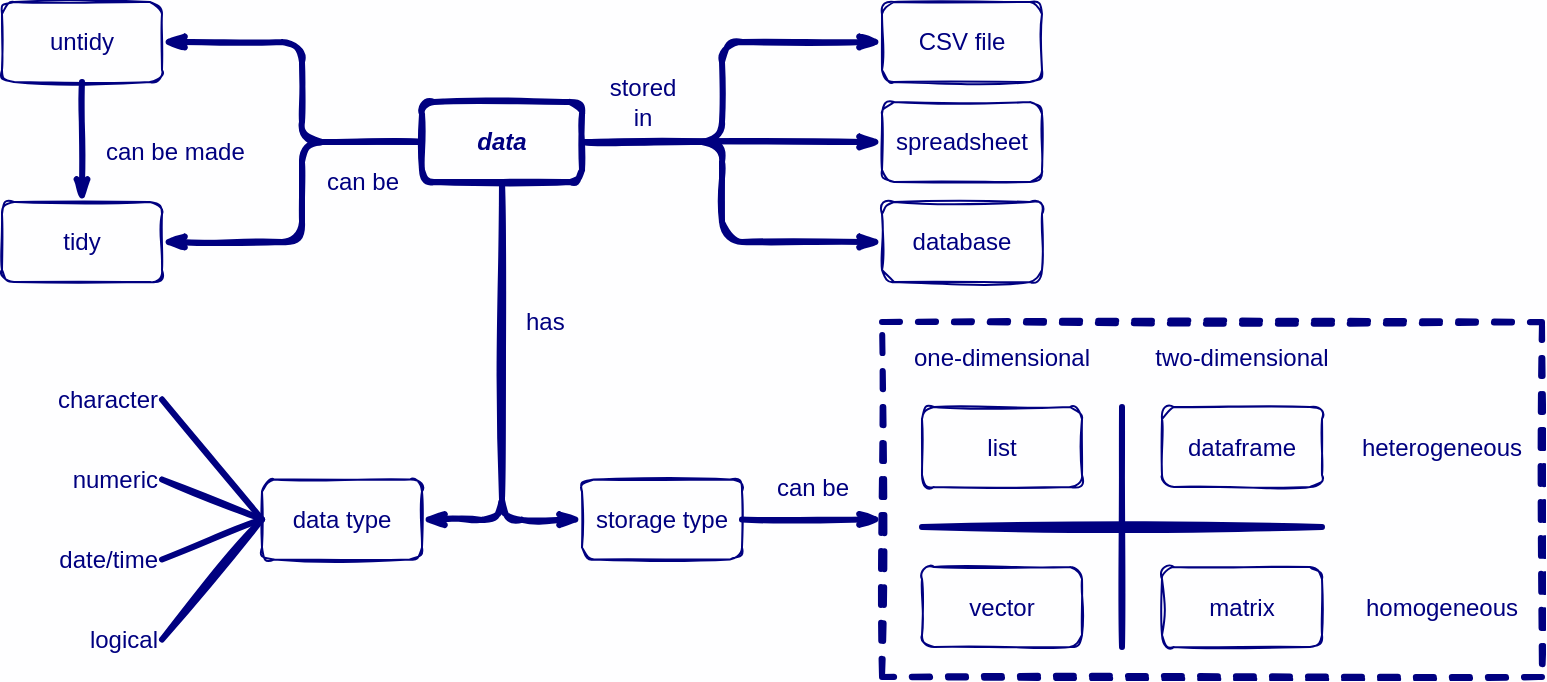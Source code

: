 <mxfile version="13.6.2" type="device"><diagram name="Page-1" id="42789a77-a242-8287-6e28-9cd8cfd52e62"><mxGraphModel dx="946" dy="680" grid="1" gridSize="10" guides="1" tooltips="1" connect="1" arrows="1" fold="1" page="1" pageScale="1" pageWidth="1100" pageHeight="850" background="#FEFEFF" math="0" shadow="0"><root><mxCell id="0"/><mxCell id="1" parent="0"/><mxCell id="mgOfAAuIe13jsvkiH23z-43" value="" style="rounded=0;whiteSpace=wrap;html=1;align=right;fillColor=none;strokeWidth=3;dashed=1;labelBackgroundColor=none;fontColor=#000080;sketch=1;strokeColor=#000080;" parent="1" vertex="1"><mxGeometry x="480" y="200" width="330" height="177.5" as="geometry"/></mxCell><mxCell id="Q8fEgzgGfGvltEnc6YPg-3" value="stored&lt;br&gt;in" style="edgeStyle=none;rounded=1;html=1;labelBackgroundColor=none;startArrow=none;startFill=0;startSize=5;endArrow=classicThin;endFill=1;endSize=5;jettySize=auto;orthogonalLoop=1;strokeWidth=3;fontFamily=Helvetica;fontSize=12;exitX=1;exitY=0.5;exitDx=0;exitDy=0;verticalAlign=middle;entryX=0;entryY=0.5;entryDx=0;entryDy=0;fontColor=#000080;sketch=1;strokeColor=#000080;" parent="1" source="mgOfAAuIe13jsvkiH23z-1" target="mgOfAAuIe13jsvkiH23z-12" edge="1"><mxGeometry x="-0.1" y="40" relative="1" as="geometry"><mxPoint x="350" y="120" as="sourcePoint"/><mxPoint x="420" y="60" as="targetPoint"/><mxPoint as="offset"/><Array as="points"><mxPoint x="400" y="110"/><mxPoint x="400" y="60"/></Array></mxGeometry></mxCell><mxCell id="Q8fEgzgGfGvltEnc6YPg-15" value="tidy" style="rounded=1;whiteSpace=wrap;html=1;fontSize=12;fontFamily=Helvetica;fillColor=none;labelBackgroundColor=none;fontColor=#000080;sketch=1;strokeColor=#000080;" parent="1" vertex="1"><mxGeometry x="40" y="140" width="80" height="40" as="geometry"/></mxCell><mxCell id="Q8fEgzgGfGvltEnc6YPg-26" value="untidy" style="rounded=1;whiteSpace=wrap;html=1;fontSize=12;fontFamily=Helvetica;fillColor=none;labelBackgroundColor=none;fontColor=#000080;sketch=1;strokeColor=#000080;" parent="1" vertex="1"><mxGeometry x="40" y="40" width="80" height="40" as="geometry"/></mxCell><mxCell id="mgOfAAuIe13jsvkiH23z-2" value="data type" style="rounded=1;whiteSpace=wrap;html=1;fontSize=12;fontFamily=Helvetica;fillColor=none;labelBackgroundColor=none;fontColor=#000080;sketch=1;strokeColor=#000080;" parent="1" vertex="1"><mxGeometry x="170" y="278.75" width="80" height="40" as="geometry"/></mxCell><mxCell id="mgOfAAuIe13jsvkiH23z-6" value="matrix" style="rounded=1;whiteSpace=wrap;html=1;fontSize=12;fontFamily=Helvetica;fillColor=none;labelBackgroundColor=none;fontColor=#000080;sketch=1;strokeColor=#000080;" parent="1" vertex="1"><mxGeometry x="620" y="322.5" width="80" height="40" as="geometry"/></mxCell><mxCell id="mgOfAAuIe13jsvkiH23z-7" value="dataframe" style="rounded=1;whiteSpace=wrap;html=1;fontSize=12;fontFamily=Helvetica;fillColor=none;labelBackgroundColor=none;fontColor=#000080;sketch=1;strokeColor=#000080;" parent="1" vertex="1"><mxGeometry x="620" y="242.5" width="80" height="40" as="geometry"/></mxCell><mxCell id="mgOfAAuIe13jsvkiH23z-8" value="list" style="rounded=1;whiteSpace=wrap;html=1;fontSize=12;fontFamily=Helvetica;fillColor=none;labelBackgroundColor=none;fontColor=#000080;sketch=1;strokeColor=#000080;" parent="1" vertex="1"><mxGeometry x="500" y="242.5" width="80" height="40" as="geometry"/></mxCell><mxCell id="mgOfAAuIe13jsvkiH23z-9" value="vector" style="rounded=1;whiteSpace=wrap;html=1;fontSize=12;fontFamily=Helvetica;fillColor=none;labelBackgroundColor=none;fontColor=#000080;sketch=1;strokeColor=#000080;" parent="1" vertex="1"><mxGeometry x="500" y="322.5" width="80" height="40" as="geometry"/></mxCell><mxCell id="mgOfAAuIe13jsvkiH23z-10" value="database" style="rounded=1;whiteSpace=wrap;html=1;fontSize=12;fontFamily=Helvetica;fillColor=none;labelBackgroundColor=none;fontColor=#000080;sketch=1;strokeColor=#000080;" parent="1" vertex="1"><mxGeometry x="480" y="140" width="80" height="40" as="geometry"/></mxCell><mxCell id="mgOfAAuIe13jsvkiH23z-11" value="spreadsheet" style="rounded=1;whiteSpace=wrap;html=1;fontSize=12;fontFamily=Helvetica;fillColor=none;labelBackgroundColor=none;fontColor=#000080;sketch=1;strokeColor=#000080;" parent="1" vertex="1"><mxGeometry x="480" y="90" width="80" height="40" as="geometry"/></mxCell><mxCell id="mgOfAAuIe13jsvkiH23z-12" value="CSV file" style="rounded=1;whiteSpace=wrap;html=1;fontSize=12;fontFamily=Helvetica;fillColor=none;labelBackgroundColor=none;fontColor=#000080;sketch=1;strokeColor=#000080;" parent="1" vertex="1"><mxGeometry x="480" y="40" width="80" height="40" as="geometry"/></mxCell><mxCell id="mgOfAAuIe13jsvkiH23z-13" value="" style="edgeStyle=none;rounded=1;html=1;labelBackgroundColor=none;startArrow=none;startFill=0;startSize=5;endArrow=classicThin;endFill=1;endSize=5;jettySize=auto;orthogonalLoop=1;strokeWidth=3;fontFamily=Helvetica;fontSize=12;exitX=1;exitY=0.5;exitDx=0;exitDy=0;verticalAlign=middle;entryX=0;entryY=0.5;entryDx=0;entryDy=0;fontColor=#000080;sketch=1;strokeColor=#000080;" parent="1" source="mgOfAAuIe13jsvkiH23z-1" target="mgOfAAuIe13jsvkiH23z-11" edge="1"><mxGeometry x="0.046" y="21" relative="1" as="geometry"><mxPoint x="340" y="120" as="sourcePoint"/><mxPoint x="490" y="70" as="targetPoint"/><mxPoint as="offset"/><Array as="points"/></mxGeometry></mxCell><mxCell id="mgOfAAuIe13jsvkiH23z-14" value="" style="edgeStyle=none;rounded=1;html=1;labelBackgroundColor=none;startArrow=none;startFill=0;startSize=5;endArrow=classicThin;endFill=1;endSize=5;jettySize=auto;orthogonalLoop=1;strokeWidth=3;fontFamily=Helvetica;fontSize=12;verticalAlign=middle;entryX=0;entryY=0.5;entryDx=0;entryDy=0;fontColor=#000080;sketch=1;strokeColor=#000080;" parent="1" target="mgOfAAuIe13jsvkiH23z-10" edge="1"><mxGeometry x="0.046" y="21" relative="1" as="geometry"><mxPoint x="330" y="110" as="sourcePoint"/><mxPoint x="490" y="130" as="targetPoint"/><mxPoint as="offset"/><Array as="points"><mxPoint x="400" y="110"/><mxPoint x="400" y="160"/></Array></mxGeometry></mxCell><mxCell id="mgOfAAuIe13jsvkiH23z-16" value="" style="edgeStyle=none;rounded=1;html=1;labelBackgroundColor=none;startArrow=none;startFill=0;startSize=5;endArrow=classicThin;endFill=1;endSize=5;jettySize=auto;orthogonalLoop=1;strokeWidth=3;fontFamily=Helvetica;fontSize=12;exitX=0;exitY=0.5;exitDx=0;exitDy=0;verticalAlign=middle;entryX=1;entryY=0.5;entryDx=0;entryDy=0;fontColor=#000080;sketch=1;strokeColor=#000080;" parent="1" source="mgOfAAuIe13jsvkiH23z-1" target="Q8fEgzgGfGvltEnc6YPg-26" edge="1"><mxGeometry x="0.046" y="21" relative="1" as="geometry"><mxPoint x="340" y="120" as="sourcePoint"/><mxPoint x="490" y="120" as="targetPoint"/><mxPoint as="offset"/><Array as="points"><mxPoint x="190" y="110"/><mxPoint x="190" y="60"/></Array></mxGeometry></mxCell><mxCell id="mgOfAAuIe13jsvkiH23z-17" value="" style="edgeStyle=none;rounded=1;html=1;labelBackgroundColor=none;startArrow=none;startFill=0;startSize=5;endArrow=classicThin;endFill=1;endSize=5;jettySize=auto;orthogonalLoop=1;strokeWidth=3;fontFamily=Helvetica;fontSize=12;exitX=0;exitY=0.5;exitDx=0;exitDy=0;verticalAlign=middle;entryX=1;entryY=0.5;entryDx=0;entryDy=0;fontColor=#000080;sketch=1;strokeColor=#000080;" parent="1" source="mgOfAAuIe13jsvkiH23z-1" target="Q8fEgzgGfGvltEnc6YPg-15" edge="1"><mxGeometry x="0.046" y="21" relative="1" as="geometry"><mxPoint x="340" y="120" as="sourcePoint"/><mxPoint x="490" y="120" as="targetPoint"/><mxPoint as="offset"/><Array as="points"><mxPoint x="190" y="110"/><mxPoint x="190" y="160"/></Array></mxGeometry></mxCell><mxCell id="mgOfAAuIe13jsvkiH23z-18" value="&lt;font style=&quot;font-size: 12px&quot;&gt;can be&lt;/font&gt;" style="edgeLabel;html=1;align=center;verticalAlign=middle;resizable=0;points=[];labelBackgroundColor=none;fontColor=#000080;sketch=1;" parent="mgOfAAuIe13jsvkiH23z-17" vertex="1" connectable="0"><mxGeometry x="0.323" relative="1" as="geometry"><mxPoint x="39" y="-30" as="offset"/></mxGeometry></mxCell><mxCell id="mgOfAAuIe13jsvkiH23z-19" value="can be made" style="edgeStyle=none;rounded=1;html=1;labelBackgroundColor=none;startArrow=none;startFill=0;startSize=5;endArrow=classicThin;endFill=1;endSize=5;jettySize=auto;orthogonalLoop=1;strokeWidth=3;fontFamily=Helvetica;fontSize=12;verticalAlign=middle;entryX=0.5;entryY=0;entryDx=0;entryDy=0;exitX=0.5;exitY=1;exitDx=0;exitDy=0;align=left;fontColor=#000080;sketch=1;strokeColor=#000080;" parent="1" source="Q8fEgzgGfGvltEnc6YPg-26" target="Q8fEgzgGfGvltEnc6YPg-15" edge="1"><mxGeometry x="0.143" y="10" relative="1" as="geometry"><mxPoint x="80" y="30" as="sourcePoint"/><mxPoint x="490" y="120" as="targetPoint"/><mxPoint as="offset"/><Array as="points"/></mxGeometry></mxCell><mxCell id="mgOfAAuIe13jsvkiH23z-21" value="has" style="edgeStyle=none;rounded=1;html=1;labelBackgroundColor=none;startArrow=none;startFill=0;startSize=5;endArrow=classicThin;endFill=1;endSize=5;jettySize=auto;orthogonalLoop=1;strokeWidth=3;fontFamily=Helvetica;fontSize=12;exitX=0.5;exitY=1;exitDx=0;exitDy=0;verticalAlign=middle;entryX=1;entryY=0.5;entryDx=0;entryDy=0;align=left;fontColor=#000080;sketch=1;strokeColor=#000080;" parent="1" source="mgOfAAuIe13jsvkiH23z-1" target="mgOfAAuIe13jsvkiH23z-2" edge="1"><mxGeometry x="-0.33" y="10" relative="1" as="geometry"><mxPoint x="340" y="120" as="sourcePoint"/><mxPoint x="490" y="120" as="targetPoint"/><mxPoint as="offset"/><Array as="points"><mxPoint x="290" y="299"/></Array></mxGeometry></mxCell><mxCell id="mgOfAAuIe13jsvkiH23z-22" value="storage type" style="rounded=1;whiteSpace=wrap;html=1;fontSize=12;fontFamily=Helvetica;fillColor=none;labelBackgroundColor=none;fontColor=#000080;sketch=1;strokeColor=#000080;" parent="1" vertex="1"><mxGeometry x="330" y="278.75" width="80" height="40" as="geometry"/></mxCell><mxCell id="mgOfAAuIe13jsvkiH23z-23" value="" style="edgeStyle=none;rounded=1;html=1;labelBackgroundColor=none;startArrow=none;startFill=0;startSize=5;endArrow=classicThin;endFill=1;endSize=5;jettySize=auto;orthogonalLoop=1;strokeWidth=3;fontFamily=Helvetica;fontSize=12;exitX=0.5;exitY=1;exitDx=0;exitDy=0;verticalAlign=middle;entryX=0;entryY=0.5;entryDx=0;entryDy=0;fontColor=#000080;sketch=1;strokeColor=#000080;" parent="1" source="mgOfAAuIe13jsvkiH23z-1" target="mgOfAAuIe13jsvkiH23z-22" edge="1"><mxGeometry x="0.046" y="21" relative="1" as="geometry"><mxPoint x="340" y="120" as="sourcePoint"/><mxPoint x="490" y="120" as="targetPoint"/><mxPoint as="offset"/><Array as="points"><mxPoint x="290" y="299"/></Array></mxGeometry></mxCell><mxCell id="mgOfAAuIe13jsvkiH23z-26" value="character" style="text;html=1;strokeColor=none;fillColor=none;align=right;verticalAlign=middle;whiteSpace=wrap;rounded=0;labelBackgroundColor=none;fontColor=#000080;sketch=1;" parent="1" vertex="1"><mxGeometry x="60" y="228.75" width="60" height="20" as="geometry"/></mxCell><mxCell id="mgOfAAuIe13jsvkiH23z-27" value="numeric" style="text;html=1;strokeColor=none;fillColor=none;align=right;verticalAlign=middle;whiteSpace=wrap;rounded=0;labelBackgroundColor=none;fontColor=#000080;sketch=1;" parent="1" vertex="1"><mxGeometry x="60" y="268.75" width="60" height="20" as="geometry"/></mxCell><mxCell id="mgOfAAuIe13jsvkiH23z-28" value="date/time" style="text;html=1;strokeColor=none;fillColor=none;align=right;verticalAlign=middle;whiteSpace=wrap;rounded=0;labelBackgroundColor=none;fontColor=#000080;sketch=1;" parent="1" vertex="1"><mxGeometry x="60" y="308.75" width="60" height="20" as="geometry"/></mxCell><mxCell id="mgOfAAuIe13jsvkiH23z-29" value="logical" style="text;html=1;strokeColor=none;fillColor=none;align=right;verticalAlign=middle;whiteSpace=wrap;rounded=0;labelBackgroundColor=none;fontColor=#000080;sketch=1;" parent="1" vertex="1"><mxGeometry x="60" y="348.75" width="60" height="20" as="geometry"/></mxCell><mxCell id="mgOfAAuIe13jsvkiH23z-30" value="" style="edgeStyle=none;rounded=1;html=1;labelBackgroundColor=none;startArrow=none;startFill=0;startSize=5;endArrow=none;endFill=0;endSize=5;jettySize=auto;orthogonalLoop=1;strokeWidth=3;fontFamily=Helvetica;fontSize=12;exitX=0;exitY=0.5;exitDx=0;exitDy=0;verticalAlign=middle;entryX=1;entryY=0.5;entryDx=0;entryDy=0;fontColor=#000080;sketch=1;strokeColor=#000080;" parent="1" source="mgOfAAuIe13jsvkiH23z-2" target="mgOfAAuIe13jsvkiH23z-26" edge="1"><mxGeometry x="0.046" y="21" relative="1" as="geometry"><mxPoint x="340" y="158.75" as="sourcePoint"/><mxPoint x="490" y="158.75" as="targetPoint"/><mxPoint as="offset"/><Array as="points"/></mxGeometry></mxCell><mxCell id="mgOfAAuIe13jsvkiH23z-31" value="" style="edgeStyle=none;rounded=1;html=1;labelBackgroundColor=none;startArrow=none;startFill=0;startSize=5;endArrow=none;endFill=0;endSize=5;jettySize=auto;orthogonalLoop=1;strokeWidth=3;fontFamily=Helvetica;fontSize=12;exitX=0;exitY=0.5;exitDx=0;exitDy=0;verticalAlign=middle;entryX=1;entryY=0.5;entryDx=0;entryDy=0;fontColor=#000080;sketch=1;strokeColor=#000080;" parent="1" source="mgOfAAuIe13jsvkiH23z-2" target="mgOfAAuIe13jsvkiH23z-27" edge="1"><mxGeometry x="0.046" y="21" relative="1" as="geometry"><mxPoint x="180" y="308.75" as="sourcePoint"/><mxPoint x="130" y="248.75" as="targetPoint"/><mxPoint as="offset"/><Array as="points"/></mxGeometry></mxCell><mxCell id="mgOfAAuIe13jsvkiH23z-32" value="" style="edgeStyle=none;rounded=1;html=1;labelBackgroundColor=none;startArrow=none;startFill=0;startSize=5;endArrow=none;endFill=0;endSize=5;jettySize=auto;orthogonalLoop=1;strokeWidth=3;fontFamily=Helvetica;fontSize=12;exitX=0;exitY=0.5;exitDx=0;exitDy=0;verticalAlign=middle;entryX=1;entryY=0.5;entryDx=0;entryDy=0;fontColor=#000080;sketch=1;strokeColor=#000080;" parent="1" source="mgOfAAuIe13jsvkiH23z-2" target="mgOfAAuIe13jsvkiH23z-28" edge="1"><mxGeometry x="0.046" y="21" relative="1" as="geometry"><mxPoint x="180.0" y="308.75" as="sourcePoint"/><mxPoint x="130.0" y="288.75" as="targetPoint"/><mxPoint as="offset"/><Array as="points"/></mxGeometry></mxCell><mxCell id="mgOfAAuIe13jsvkiH23z-33" value="" style="edgeStyle=none;rounded=1;html=1;labelBackgroundColor=none;startArrow=none;startFill=0;startSize=5;endArrow=none;endFill=0;endSize=5;jettySize=auto;orthogonalLoop=1;strokeWidth=3;fontFamily=Helvetica;fontSize=12;verticalAlign=middle;entryX=1;entryY=0.5;entryDx=0;entryDy=0;fontColor=#000080;sketch=1;strokeColor=#000080;" parent="1" target="mgOfAAuIe13jsvkiH23z-29" edge="1"><mxGeometry x="0.046" y="21" relative="1" as="geometry"><mxPoint x="170" y="298.75" as="sourcePoint"/><mxPoint x="130.0" y="328.75" as="targetPoint"/><mxPoint as="offset"/><Array as="points"/></mxGeometry></mxCell><mxCell id="mgOfAAuIe13jsvkiH23z-34" value="" style="endArrow=none;html=1;strokeWidth=3;labelBackgroundColor=none;fontColor=#000080;sketch=1;strokeColor=#000080;" parent="1" edge="1"><mxGeometry width="50" height="50" relative="1" as="geometry"><mxPoint x="600" y="362.5" as="sourcePoint"/><mxPoint x="600" y="242.5" as="targetPoint"/></mxGeometry></mxCell><mxCell id="mgOfAAuIe13jsvkiH23z-35" value="" style="endArrow=none;html=1;strokeWidth=3;labelBackgroundColor=none;fontColor=#000080;sketch=1;strokeColor=#000080;" parent="1" edge="1"><mxGeometry width="50" height="50" relative="1" as="geometry"><mxPoint x="700" y="302.5" as="sourcePoint"/><mxPoint x="500" y="302.5" as="targetPoint"/></mxGeometry></mxCell><mxCell id="mgOfAAuIe13jsvkiH23z-36" value="one-dimensional" style="text;html=1;strokeColor=none;fillColor=none;align=center;verticalAlign=middle;whiteSpace=wrap;rounded=0;labelBackgroundColor=none;fontColor=#000080;sketch=1;" parent="1" vertex="1"><mxGeometry x="480" y="207.5" width="120" height="20" as="geometry"/></mxCell><mxCell id="mgOfAAuIe13jsvkiH23z-37" value="two-dimensional" style="text;html=1;strokeColor=none;fillColor=none;align=center;verticalAlign=middle;whiteSpace=wrap;rounded=0;labelBackgroundColor=none;fontColor=#000080;sketch=1;" parent="1" vertex="1"><mxGeometry x="600" y="207.5" width="120" height="20" as="geometry"/></mxCell><mxCell id="mgOfAAuIe13jsvkiH23z-38" value="heterogeneous" style="text;html=1;strokeColor=none;fillColor=none;align=center;verticalAlign=middle;whiteSpace=wrap;rounded=0;labelBackgroundColor=none;fontColor=#000080;sketch=1;" parent="1" vertex="1"><mxGeometry x="710" y="252.5" width="100" height="20" as="geometry"/></mxCell><mxCell id="mgOfAAuIe13jsvkiH23z-39" value="homogeneous" style="text;html=1;strokeColor=none;fillColor=none;align=center;verticalAlign=middle;whiteSpace=wrap;rounded=0;labelBackgroundColor=none;fontColor=#000080;sketch=1;" parent="1" vertex="1"><mxGeometry x="710" y="332.5" width="100" height="20" as="geometry"/></mxCell><mxCell id="mgOfAAuIe13jsvkiH23z-44" value="" style="edgeStyle=none;rounded=1;html=1;labelBackgroundColor=none;startArrow=none;startFill=0;startSize=5;endArrow=classicThin;endFill=1;endSize=5;jettySize=auto;orthogonalLoop=1;strokeWidth=3;fontFamily=Helvetica;fontSize=12;exitX=1;exitY=0.5;exitDx=0;exitDy=0;verticalAlign=middle;entryX=0;entryY=0.556;entryDx=0;entryDy=0;entryPerimeter=0;fontColor=#000080;sketch=1;strokeColor=#000080;" parent="1" source="mgOfAAuIe13jsvkiH23z-22" target="mgOfAAuIe13jsvkiH23z-43" edge="1"><mxGeometry x="0.046" y="21" relative="1" as="geometry"><mxPoint x="340" y="158.75" as="sourcePoint"/><mxPoint x="490" y="158.75" as="targetPoint"/><mxPoint as="offset"/><Array as="points"/></mxGeometry></mxCell><mxCell id="mgOfAAuIe13jsvkiH23z-45" value="&lt;font style=&quot;font-size: 12px&quot;&gt;can be&lt;/font&gt;" style="edgeLabel;html=1;align=center;verticalAlign=middle;resizable=0;points=[];labelBackgroundColor=none;fontColor=#000080;sketch=1;" parent="mgOfAAuIe13jsvkiH23z-44" vertex="1" connectable="0"><mxGeometry y="-3" relative="1" as="geometry"><mxPoint y="-19.25" as="offset"/></mxGeometry></mxCell><mxCell id="mgOfAAuIe13jsvkiH23z-1" value="&lt;i&gt;&lt;b&gt;data&lt;/b&gt;&lt;/i&gt;" style="rounded=1;whiteSpace=wrap;html=1;fontSize=12;fontFamily=Helvetica;fillColor=none;strokeWidth=3;labelBackgroundColor=none;fontColor=#000080;sketch=1;strokeColor=#000080;" parent="1" vertex="1"><mxGeometry x="250" y="90" width="80" height="40" as="geometry"/></mxCell></root></mxGraphModel></diagram></mxfile>